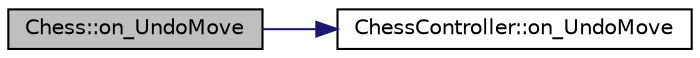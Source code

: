 digraph G
{
  bgcolor="transparent";
  edge [fontname="Helvetica",fontsize="10",labelfontname="Helvetica",labelfontsize="10"];
  node [fontname="Helvetica",fontsize="10",shape=record];
  rankdir=LR;
  Node1 [label="Chess::on_UndoMove",height=0.2,width=0.4,color="black", fillcolor="grey75", style="filled" fontcolor="black"];
  Node1 -> Node2 [color="midnightblue",fontsize="10",style="solid",fontname="Helvetica"];
  Node2 [label="ChessController::on_UndoMove",height=0.2,width=0.4,color="black",URL="$dd/ded/classChessController.html#a46f45223326492b0264708837d740990",tooltip="Handle when the user selected the undo move button."];
}
